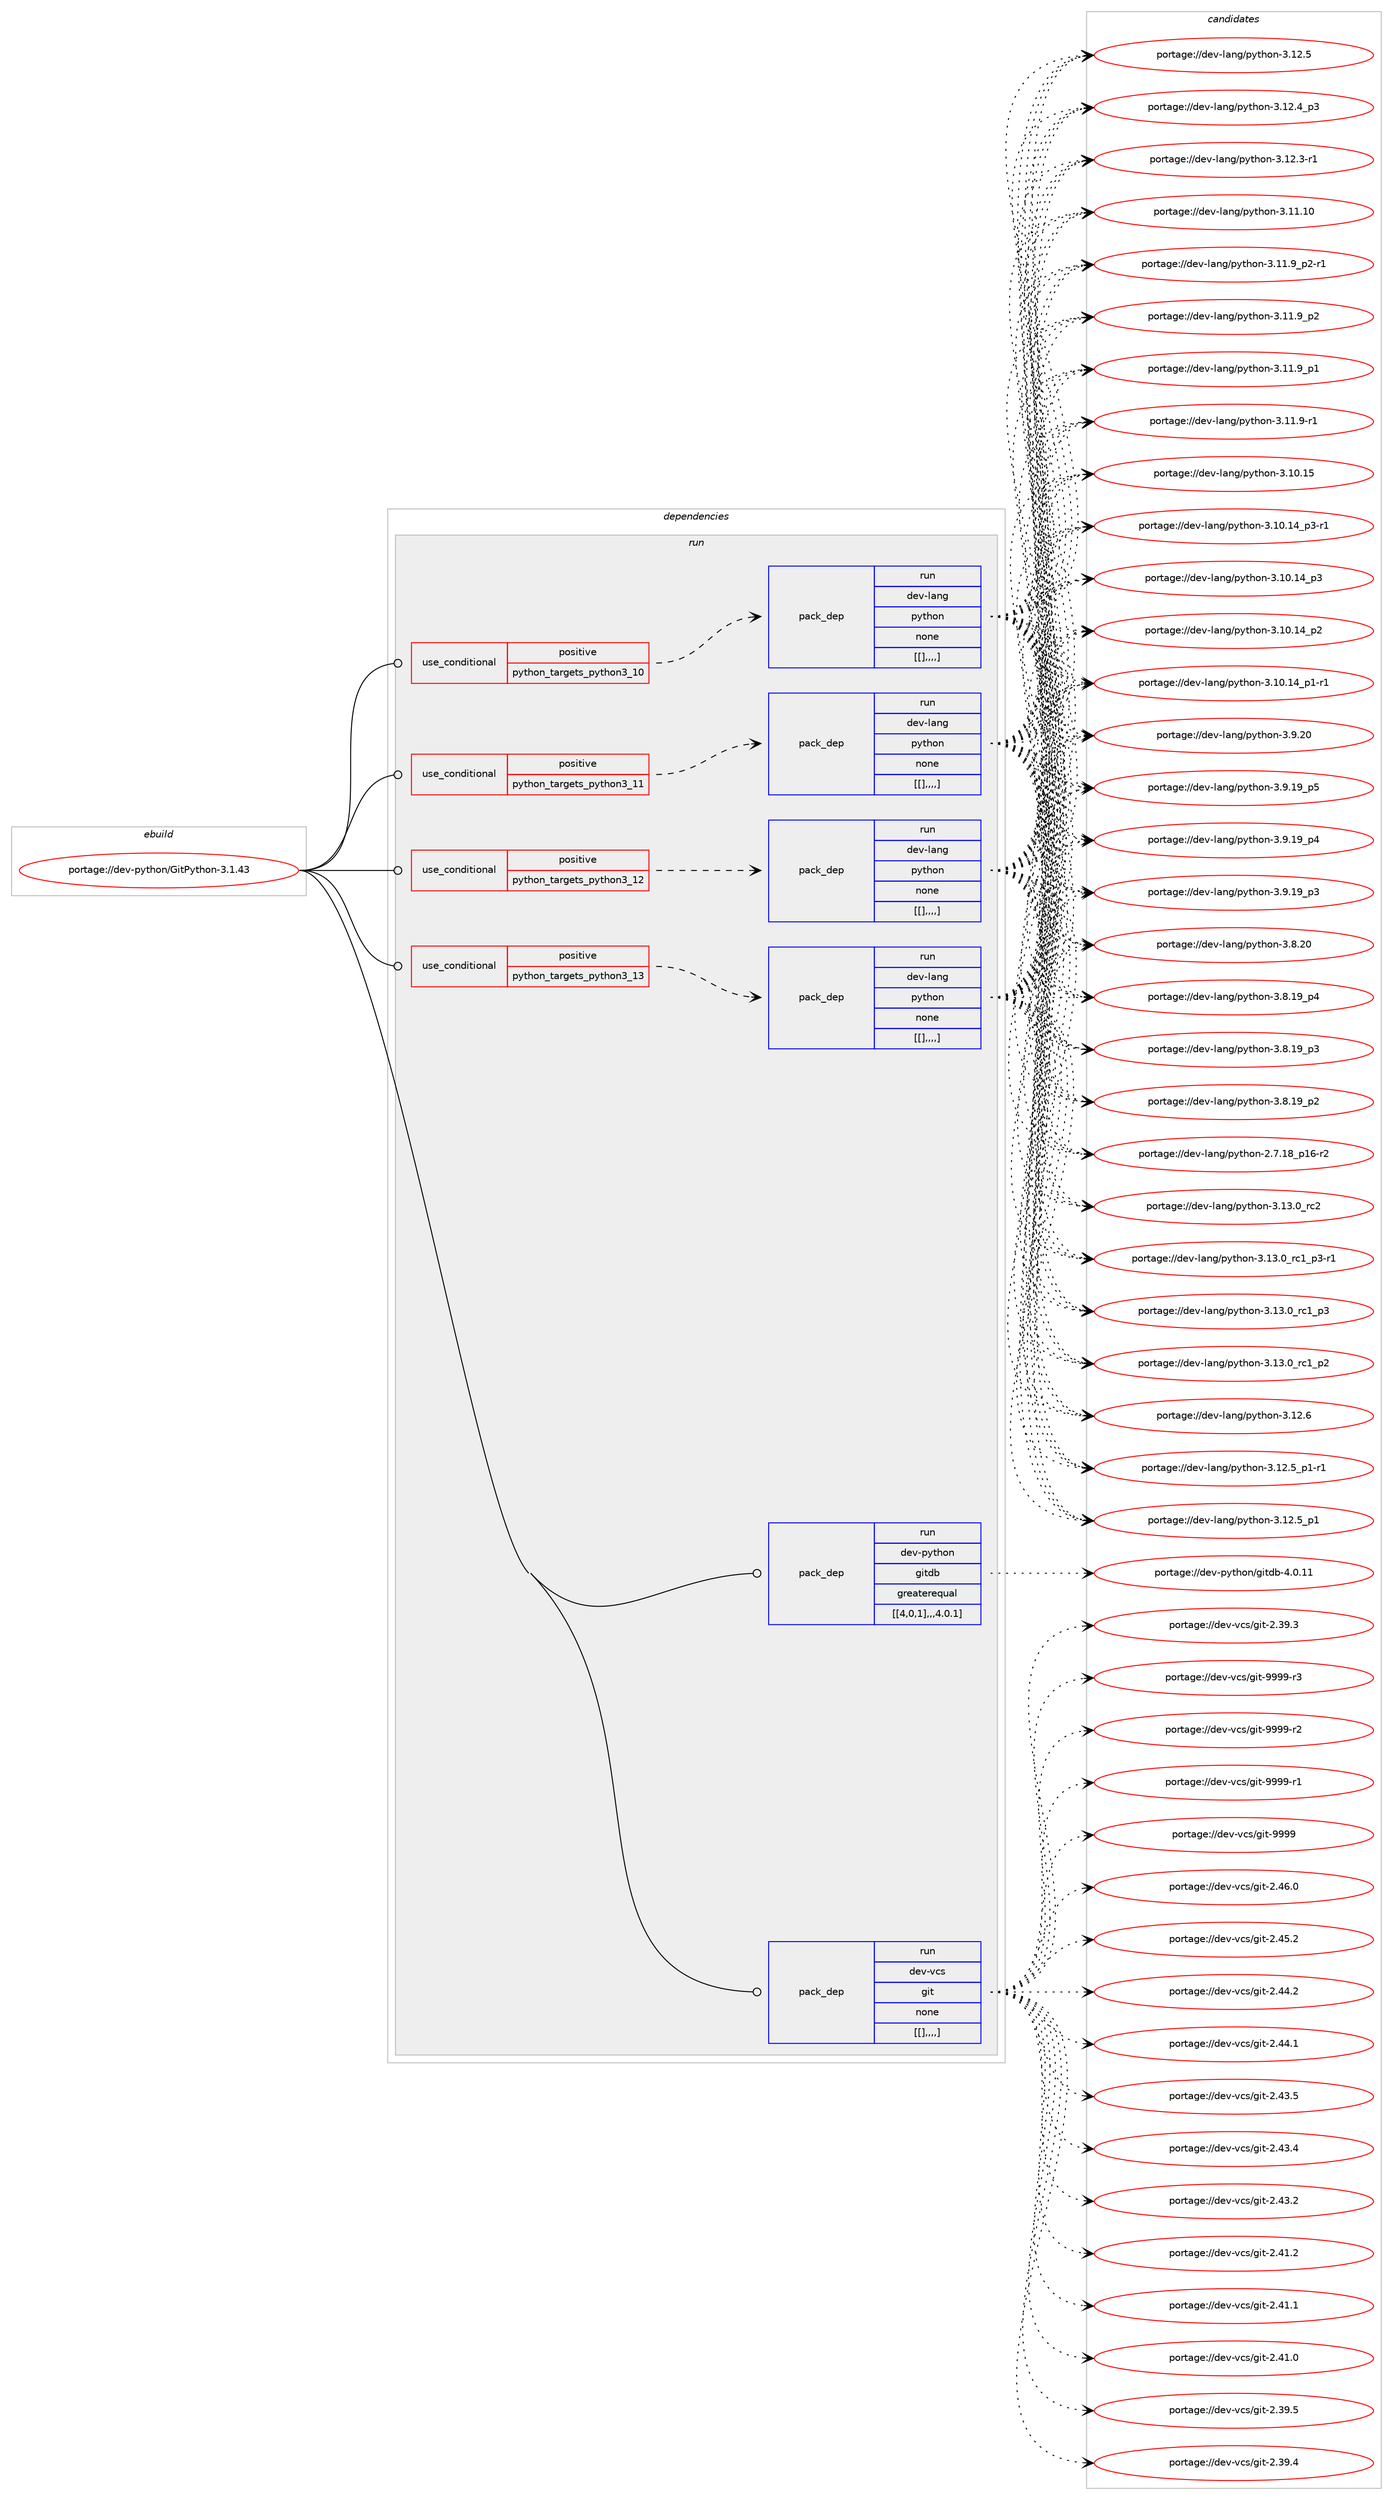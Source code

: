 digraph prolog {

# *************
# Graph options
# *************

newrank=true;
concentrate=true;
compound=true;
graph [rankdir=LR,fontname=Helvetica,fontsize=10,ranksep=1.5];#, ranksep=2.5, nodesep=0.2];
edge  [arrowhead=vee];
node  [fontname=Helvetica,fontsize=10];

# **********
# The ebuild
# **********

subgraph cluster_leftcol {
color=gray;
label=<<i>ebuild</i>>;
id [label="portage://dev-python/GitPython-3.1.43", color=red, width=4, href="../dev-python/GitPython-3.1.43.svg"];
}

# ****************
# The dependencies
# ****************

subgraph cluster_midcol {
color=gray;
label=<<i>dependencies</i>>;
subgraph cluster_compile {
fillcolor="#eeeeee";
style=filled;
label=<<i>compile</i>>;
}
subgraph cluster_compileandrun {
fillcolor="#eeeeee";
style=filled;
label=<<i>compile and run</i>>;
}
subgraph cluster_run {
fillcolor="#eeeeee";
style=filled;
label=<<i>run</i>>;
subgraph cond30988 {
dependency141636 [label=<<TABLE BORDER="0" CELLBORDER="1" CELLSPACING="0" CELLPADDING="4"><TR><TD ROWSPAN="3" CELLPADDING="10">use_conditional</TD></TR><TR><TD>positive</TD></TR><TR><TD>python_targets_python3_10</TD></TR></TABLE>>, shape=none, color=red];
subgraph pack109436 {
dependency141637 [label=<<TABLE BORDER="0" CELLBORDER="1" CELLSPACING="0" CELLPADDING="4" WIDTH="220"><TR><TD ROWSPAN="6" CELLPADDING="30">pack_dep</TD></TR><TR><TD WIDTH="110">run</TD></TR><TR><TD>dev-lang</TD></TR><TR><TD>python</TD></TR><TR><TD>none</TD></TR><TR><TD>[[],,,,]</TD></TR></TABLE>>, shape=none, color=blue];
}
dependency141636:e -> dependency141637:w [weight=20,style="dashed",arrowhead="vee"];
}
id:e -> dependency141636:w [weight=20,style="solid",arrowhead="odot"];
subgraph cond30989 {
dependency141638 [label=<<TABLE BORDER="0" CELLBORDER="1" CELLSPACING="0" CELLPADDING="4"><TR><TD ROWSPAN="3" CELLPADDING="10">use_conditional</TD></TR><TR><TD>positive</TD></TR><TR><TD>python_targets_python3_11</TD></TR></TABLE>>, shape=none, color=red];
subgraph pack109437 {
dependency141639 [label=<<TABLE BORDER="0" CELLBORDER="1" CELLSPACING="0" CELLPADDING="4" WIDTH="220"><TR><TD ROWSPAN="6" CELLPADDING="30">pack_dep</TD></TR><TR><TD WIDTH="110">run</TD></TR><TR><TD>dev-lang</TD></TR><TR><TD>python</TD></TR><TR><TD>none</TD></TR><TR><TD>[[],,,,]</TD></TR></TABLE>>, shape=none, color=blue];
}
dependency141638:e -> dependency141639:w [weight=20,style="dashed",arrowhead="vee"];
}
id:e -> dependency141638:w [weight=20,style="solid",arrowhead="odot"];
subgraph cond30990 {
dependency141640 [label=<<TABLE BORDER="0" CELLBORDER="1" CELLSPACING="0" CELLPADDING="4"><TR><TD ROWSPAN="3" CELLPADDING="10">use_conditional</TD></TR><TR><TD>positive</TD></TR><TR><TD>python_targets_python3_12</TD></TR></TABLE>>, shape=none, color=red];
subgraph pack109438 {
dependency141641 [label=<<TABLE BORDER="0" CELLBORDER="1" CELLSPACING="0" CELLPADDING="4" WIDTH="220"><TR><TD ROWSPAN="6" CELLPADDING="30">pack_dep</TD></TR><TR><TD WIDTH="110">run</TD></TR><TR><TD>dev-lang</TD></TR><TR><TD>python</TD></TR><TR><TD>none</TD></TR><TR><TD>[[],,,,]</TD></TR></TABLE>>, shape=none, color=blue];
}
dependency141640:e -> dependency141641:w [weight=20,style="dashed",arrowhead="vee"];
}
id:e -> dependency141640:w [weight=20,style="solid",arrowhead="odot"];
subgraph cond30991 {
dependency141642 [label=<<TABLE BORDER="0" CELLBORDER="1" CELLSPACING="0" CELLPADDING="4"><TR><TD ROWSPAN="3" CELLPADDING="10">use_conditional</TD></TR><TR><TD>positive</TD></TR><TR><TD>python_targets_python3_13</TD></TR></TABLE>>, shape=none, color=red];
subgraph pack109439 {
dependency141643 [label=<<TABLE BORDER="0" CELLBORDER="1" CELLSPACING="0" CELLPADDING="4" WIDTH="220"><TR><TD ROWSPAN="6" CELLPADDING="30">pack_dep</TD></TR><TR><TD WIDTH="110">run</TD></TR><TR><TD>dev-lang</TD></TR><TR><TD>python</TD></TR><TR><TD>none</TD></TR><TR><TD>[[],,,,]</TD></TR></TABLE>>, shape=none, color=blue];
}
dependency141642:e -> dependency141643:w [weight=20,style="dashed",arrowhead="vee"];
}
id:e -> dependency141642:w [weight=20,style="solid",arrowhead="odot"];
subgraph pack109440 {
dependency141644 [label=<<TABLE BORDER="0" CELLBORDER="1" CELLSPACING="0" CELLPADDING="4" WIDTH="220"><TR><TD ROWSPAN="6" CELLPADDING="30">pack_dep</TD></TR><TR><TD WIDTH="110">run</TD></TR><TR><TD>dev-python</TD></TR><TR><TD>gitdb</TD></TR><TR><TD>greaterequal</TD></TR><TR><TD>[[4,0,1],,,4.0.1]</TD></TR></TABLE>>, shape=none, color=blue];
}
id:e -> dependency141644:w [weight=20,style="solid",arrowhead="odot"];
subgraph pack109441 {
dependency141645 [label=<<TABLE BORDER="0" CELLBORDER="1" CELLSPACING="0" CELLPADDING="4" WIDTH="220"><TR><TD ROWSPAN="6" CELLPADDING="30">pack_dep</TD></TR><TR><TD WIDTH="110">run</TD></TR><TR><TD>dev-vcs</TD></TR><TR><TD>git</TD></TR><TR><TD>none</TD></TR><TR><TD>[[],,,,]</TD></TR></TABLE>>, shape=none, color=blue];
}
id:e -> dependency141645:w [weight=20,style="solid",arrowhead="odot"];
}
}

# **************
# The candidates
# **************

subgraph cluster_choices {
rank=same;
color=gray;
label=<<i>candidates</i>>;

subgraph choice109436 {
color=black;
nodesep=1;
choice10010111845108971101034711212111610411111045514649514648951149950 [label="portage://dev-lang/python-3.13.0_rc2", color=red, width=4,href="../dev-lang/python-3.13.0_rc2.svg"];
choice1001011184510897110103471121211161041111104551464951464895114994995112514511449 [label="portage://dev-lang/python-3.13.0_rc1_p3-r1", color=red, width=4,href="../dev-lang/python-3.13.0_rc1_p3-r1.svg"];
choice100101118451089711010347112121116104111110455146495146489511499499511251 [label="portage://dev-lang/python-3.13.0_rc1_p3", color=red, width=4,href="../dev-lang/python-3.13.0_rc1_p3.svg"];
choice100101118451089711010347112121116104111110455146495146489511499499511250 [label="portage://dev-lang/python-3.13.0_rc1_p2", color=red, width=4,href="../dev-lang/python-3.13.0_rc1_p2.svg"];
choice10010111845108971101034711212111610411111045514649504654 [label="portage://dev-lang/python-3.12.6", color=red, width=4,href="../dev-lang/python-3.12.6.svg"];
choice1001011184510897110103471121211161041111104551464950465395112494511449 [label="portage://dev-lang/python-3.12.5_p1-r1", color=red, width=4,href="../dev-lang/python-3.12.5_p1-r1.svg"];
choice100101118451089711010347112121116104111110455146495046539511249 [label="portage://dev-lang/python-3.12.5_p1", color=red, width=4,href="../dev-lang/python-3.12.5_p1.svg"];
choice10010111845108971101034711212111610411111045514649504653 [label="portage://dev-lang/python-3.12.5", color=red, width=4,href="../dev-lang/python-3.12.5.svg"];
choice100101118451089711010347112121116104111110455146495046529511251 [label="portage://dev-lang/python-3.12.4_p3", color=red, width=4,href="../dev-lang/python-3.12.4_p3.svg"];
choice100101118451089711010347112121116104111110455146495046514511449 [label="portage://dev-lang/python-3.12.3-r1", color=red, width=4,href="../dev-lang/python-3.12.3-r1.svg"];
choice1001011184510897110103471121211161041111104551464949464948 [label="portage://dev-lang/python-3.11.10", color=red, width=4,href="../dev-lang/python-3.11.10.svg"];
choice1001011184510897110103471121211161041111104551464949465795112504511449 [label="portage://dev-lang/python-3.11.9_p2-r1", color=red, width=4,href="../dev-lang/python-3.11.9_p2-r1.svg"];
choice100101118451089711010347112121116104111110455146494946579511250 [label="portage://dev-lang/python-3.11.9_p2", color=red, width=4,href="../dev-lang/python-3.11.9_p2.svg"];
choice100101118451089711010347112121116104111110455146494946579511249 [label="portage://dev-lang/python-3.11.9_p1", color=red, width=4,href="../dev-lang/python-3.11.9_p1.svg"];
choice100101118451089711010347112121116104111110455146494946574511449 [label="portage://dev-lang/python-3.11.9-r1", color=red, width=4,href="../dev-lang/python-3.11.9-r1.svg"];
choice1001011184510897110103471121211161041111104551464948464953 [label="portage://dev-lang/python-3.10.15", color=red, width=4,href="../dev-lang/python-3.10.15.svg"];
choice100101118451089711010347112121116104111110455146494846495295112514511449 [label="portage://dev-lang/python-3.10.14_p3-r1", color=red, width=4,href="../dev-lang/python-3.10.14_p3-r1.svg"];
choice10010111845108971101034711212111610411111045514649484649529511251 [label="portage://dev-lang/python-3.10.14_p3", color=red, width=4,href="../dev-lang/python-3.10.14_p3.svg"];
choice10010111845108971101034711212111610411111045514649484649529511250 [label="portage://dev-lang/python-3.10.14_p2", color=red, width=4,href="../dev-lang/python-3.10.14_p2.svg"];
choice100101118451089711010347112121116104111110455146494846495295112494511449 [label="portage://dev-lang/python-3.10.14_p1-r1", color=red, width=4,href="../dev-lang/python-3.10.14_p1-r1.svg"];
choice10010111845108971101034711212111610411111045514657465048 [label="portage://dev-lang/python-3.9.20", color=red, width=4,href="../dev-lang/python-3.9.20.svg"];
choice100101118451089711010347112121116104111110455146574649579511253 [label="portage://dev-lang/python-3.9.19_p5", color=red, width=4,href="../dev-lang/python-3.9.19_p5.svg"];
choice100101118451089711010347112121116104111110455146574649579511252 [label="portage://dev-lang/python-3.9.19_p4", color=red, width=4,href="../dev-lang/python-3.9.19_p4.svg"];
choice100101118451089711010347112121116104111110455146574649579511251 [label="portage://dev-lang/python-3.9.19_p3", color=red, width=4,href="../dev-lang/python-3.9.19_p3.svg"];
choice10010111845108971101034711212111610411111045514656465048 [label="portage://dev-lang/python-3.8.20", color=red, width=4,href="../dev-lang/python-3.8.20.svg"];
choice100101118451089711010347112121116104111110455146564649579511252 [label="portage://dev-lang/python-3.8.19_p4", color=red, width=4,href="../dev-lang/python-3.8.19_p4.svg"];
choice100101118451089711010347112121116104111110455146564649579511251 [label="portage://dev-lang/python-3.8.19_p3", color=red, width=4,href="../dev-lang/python-3.8.19_p3.svg"];
choice100101118451089711010347112121116104111110455146564649579511250 [label="portage://dev-lang/python-3.8.19_p2", color=red, width=4,href="../dev-lang/python-3.8.19_p2.svg"];
choice100101118451089711010347112121116104111110455046554649569511249544511450 [label="portage://dev-lang/python-2.7.18_p16-r2", color=red, width=4,href="../dev-lang/python-2.7.18_p16-r2.svg"];
dependency141637:e -> choice10010111845108971101034711212111610411111045514649514648951149950:w [style=dotted,weight="100"];
dependency141637:e -> choice1001011184510897110103471121211161041111104551464951464895114994995112514511449:w [style=dotted,weight="100"];
dependency141637:e -> choice100101118451089711010347112121116104111110455146495146489511499499511251:w [style=dotted,weight="100"];
dependency141637:e -> choice100101118451089711010347112121116104111110455146495146489511499499511250:w [style=dotted,weight="100"];
dependency141637:e -> choice10010111845108971101034711212111610411111045514649504654:w [style=dotted,weight="100"];
dependency141637:e -> choice1001011184510897110103471121211161041111104551464950465395112494511449:w [style=dotted,weight="100"];
dependency141637:e -> choice100101118451089711010347112121116104111110455146495046539511249:w [style=dotted,weight="100"];
dependency141637:e -> choice10010111845108971101034711212111610411111045514649504653:w [style=dotted,weight="100"];
dependency141637:e -> choice100101118451089711010347112121116104111110455146495046529511251:w [style=dotted,weight="100"];
dependency141637:e -> choice100101118451089711010347112121116104111110455146495046514511449:w [style=dotted,weight="100"];
dependency141637:e -> choice1001011184510897110103471121211161041111104551464949464948:w [style=dotted,weight="100"];
dependency141637:e -> choice1001011184510897110103471121211161041111104551464949465795112504511449:w [style=dotted,weight="100"];
dependency141637:e -> choice100101118451089711010347112121116104111110455146494946579511250:w [style=dotted,weight="100"];
dependency141637:e -> choice100101118451089711010347112121116104111110455146494946579511249:w [style=dotted,weight="100"];
dependency141637:e -> choice100101118451089711010347112121116104111110455146494946574511449:w [style=dotted,weight="100"];
dependency141637:e -> choice1001011184510897110103471121211161041111104551464948464953:w [style=dotted,weight="100"];
dependency141637:e -> choice100101118451089711010347112121116104111110455146494846495295112514511449:w [style=dotted,weight="100"];
dependency141637:e -> choice10010111845108971101034711212111610411111045514649484649529511251:w [style=dotted,weight="100"];
dependency141637:e -> choice10010111845108971101034711212111610411111045514649484649529511250:w [style=dotted,weight="100"];
dependency141637:e -> choice100101118451089711010347112121116104111110455146494846495295112494511449:w [style=dotted,weight="100"];
dependency141637:e -> choice10010111845108971101034711212111610411111045514657465048:w [style=dotted,weight="100"];
dependency141637:e -> choice100101118451089711010347112121116104111110455146574649579511253:w [style=dotted,weight="100"];
dependency141637:e -> choice100101118451089711010347112121116104111110455146574649579511252:w [style=dotted,weight="100"];
dependency141637:e -> choice100101118451089711010347112121116104111110455146574649579511251:w [style=dotted,weight="100"];
dependency141637:e -> choice10010111845108971101034711212111610411111045514656465048:w [style=dotted,weight="100"];
dependency141637:e -> choice100101118451089711010347112121116104111110455146564649579511252:w [style=dotted,weight="100"];
dependency141637:e -> choice100101118451089711010347112121116104111110455146564649579511251:w [style=dotted,weight="100"];
dependency141637:e -> choice100101118451089711010347112121116104111110455146564649579511250:w [style=dotted,weight="100"];
dependency141637:e -> choice100101118451089711010347112121116104111110455046554649569511249544511450:w [style=dotted,weight="100"];
}
subgraph choice109437 {
color=black;
nodesep=1;
choice10010111845108971101034711212111610411111045514649514648951149950 [label="portage://dev-lang/python-3.13.0_rc2", color=red, width=4,href="../dev-lang/python-3.13.0_rc2.svg"];
choice1001011184510897110103471121211161041111104551464951464895114994995112514511449 [label="portage://dev-lang/python-3.13.0_rc1_p3-r1", color=red, width=4,href="../dev-lang/python-3.13.0_rc1_p3-r1.svg"];
choice100101118451089711010347112121116104111110455146495146489511499499511251 [label="portage://dev-lang/python-3.13.0_rc1_p3", color=red, width=4,href="../dev-lang/python-3.13.0_rc1_p3.svg"];
choice100101118451089711010347112121116104111110455146495146489511499499511250 [label="portage://dev-lang/python-3.13.0_rc1_p2", color=red, width=4,href="../dev-lang/python-3.13.0_rc1_p2.svg"];
choice10010111845108971101034711212111610411111045514649504654 [label="portage://dev-lang/python-3.12.6", color=red, width=4,href="../dev-lang/python-3.12.6.svg"];
choice1001011184510897110103471121211161041111104551464950465395112494511449 [label="portage://dev-lang/python-3.12.5_p1-r1", color=red, width=4,href="../dev-lang/python-3.12.5_p1-r1.svg"];
choice100101118451089711010347112121116104111110455146495046539511249 [label="portage://dev-lang/python-3.12.5_p1", color=red, width=4,href="../dev-lang/python-3.12.5_p1.svg"];
choice10010111845108971101034711212111610411111045514649504653 [label="portage://dev-lang/python-3.12.5", color=red, width=4,href="../dev-lang/python-3.12.5.svg"];
choice100101118451089711010347112121116104111110455146495046529511251 [label="portage://dev-lang/python-3.12.4_p3", color=red, width=4,href="../dev-lang/python-3.12.4_p3.svg"];
choice100101118451089711010347112121116104111110455146495046514511449 [label="portage://dev-lang/python-3.12.3-r1", color=red, width=4,href="../dev-lang/python-3.12.3-r1.svg"];
choice1001011184510897110103471121211161041111104551464949464948 [label="portage://dev-lang/python-3.11.10", color=red, width=4,href="../dev-lang/python-3.11.10.svg"];
choice1001011184510897110103471121211161041111104551464949465795112504511449 [label="portage://dev-lang/python-3.11.9_p2-r1", color=red, width=4,href="../dev-lang/python-3.11.9_p2-r1.svg"];
choice100101118451089711010347112121116104111110455146494946579511250 [label="portage://dev-lang/python-3.11.9_p2", color=red, width=4,href="../dev-lang/python-3.11.9_p2.svg"];
choice100101118451089711010347112121116104111110455146494946579511249 [label="portage://dev-lang/python-3.11.9_p1", color=red, width=4,href="../dev-lang/python-3.11.9_p1.svg"];
choice100101118451089711010347112121116104111110455146494946574511449 [label="portage://dev-lang/python-3.11.9-r1", color=red, width=4,href="../dev-lang/python-3.11.9-r1.svg"];
choice1001011184510897110103471121211161041111104551464948464953 [label="portage://dev-lang/python-3.10.15", color=red, width=4,href="../dev-lang/python-3.10.15.svg"];
choice100101118451089711010347112121116104111110455146494846495295112514511449 [label="portage://dev-lang/python-3.10.14_p3-r1", color=red, width=4,href="../dev-lang/python-3.10.14_p3-r1.svg"];
choice10010111845108971101034711212111610411111045514649484649529511251 [label="portage://dev-lang/python-3.10.14_p3", color=red, width=4,href="../dev-lang/python-3.10.14_p3.svg"];
choice10010111845108971101034711212111610411111045514649484649529511250 [label="portage://dev-lang/python-3.10.14_p2", color=red, width=4,href="../dev-lang/python-3.10.14_p2.svg"];
choice100101118451089711010347112121116104111110455146494846495295112494511449 [label="portage://dev-lang/python-3.10.14_p1-r1", color=red, width=4,href="../dev-lang/python-3.10.14_p1-r1.svg"];
choice10010111845108971101034711212111610411111045514657465048 [label="portage://dev-lang/python-3.9.20", color=red, width=4,href="../dev-lang/python-3.9.20.svg"];
choice100101118451089711010347112121116104111110455146574649579511253 [label="portage://dev-lang/python-3.9.19_p5", color=red, width=4,href="../dev-lang/python-3.9.19_p5.svg"];
choice100101118451089711010347112121116104111110455146574649579511252 [label="portage://dev-lang/python-3.9.19_p4", color=red, width=4,href="../dev-lang/python-3.9.19_p4.svg"];
choice100101118451089711010347112121116104111110455146574649579511251 [label="portage://dev-lang/python-3.9.19_p3", color=red, width=4,href="../dev-lang/python-3.9.19_p3.svg"];
choice10010111845108971101034711212111610411111045514656465048 [label="portage://dev-lang/python-3.8.20", color=red, width=4,href="../dev-lang/python-3.8.20.svg"];
choice100101118451089711010347112121116104111110455146564649579511252 [label="portage://dev-lang/python-3.8.19_p4", color=red, width=4,href="../dev-lang/python-3.8.19_p4.svg"];
choice100101118451089711010347112121116104111110455146564649579511251 [label="portage://dev-lang/python-3.8.19_p3", color=red, width=4,href="../dev-lang/python-3.8.19_p3.svg"];
choice100101118451089711010347112121116104111110455146564649579511250 [label="portage://dev-lang/python-3.8.19_p2", color=red, width=4,href="../dev-lang/python-3.8.19_p2.svg"];
choice100101118451089711010347112121116104111110455046554649569511249544511450 [label="portage://dev-lang/python-2.7.18_p16-r2", color=red, width=4,href="../dev-lang/python-2.7.18_p16-r2.svg"];
dependency141639:e -> choice10010111845108971101034711212111610411111045514649514648951149950:w [style=dotted,weight="100"];
dependency141639:e -> choice1001011184510897110103471121211161041111104551464951464895114994995112514511449:w [style=dotted,weight="100"];
dependency141639:e -> choice100101118451089711010347112121116104111110455146495146489511499499511251:w [style=dotted,weight="100"];
dependency141639:e -> choice100101118451089711010347112121116104111110455146495146489511499499511250:w [style=dotted,weight="100"];
dependency141639:e -> choice10010111845108971101034711212111610411111045514649504654:w [style=dotted,weight="100"];
dependency141639:e -> choice1001011184510897110103471121211161041111104551464950465395112494511449:w [style=dotted,weight="100"];
dependency141639:e -> choice100101118451089711010347112121116104111110455146495046539511249:w [style=dotted,weight="100"];
dependency141639:e -> choice10010111845108971101034711212111610411111045514649504653:w [style=dotted,weight="100"];
dependency141639:e -> choice100101118451089711010347112121116104111110455146495046529511251:w [style=dotted,weight="100"];
dependency141639:e -> choice100101118451089711010347112121116104111110455146495046514511449:w [style=dotted,weight="100"];
dependency141639:e -> choice1001011184510897110103471121211161041111104551464949464948:w [style=dotted,weight="100"];
dependency141639:e -> choice1001011184510897110103471121211161041111104551464949465795112504511449:w [style=dotted,weight="100"];
dependency141639:e -> choice100101118451089711010347112121116104111110455146494946579511250:w [style=dotted,weight="100"];
dependency141639:e -> choice100101118451089711010347112121116104111110455146494946579511249:w [style=dotted,weight="100"];
dependency141639:e -> choice100101118451089711010347112121116104111110455146494946574511449:w [style=dotted,weight="100"];
dependency141639:e -> choice1001011184510897110103471121211161041111104551464948464953:w [style=dotted,weight="100"];
dependency141639:e -> choice100101118451089711010347112121116104111110455146494846495295112514511449:w [style=dotted,weight="100"];
dependency141639:e -> choice10010111845108971101034711212111610411111045514649484649529511251:w [style=dotted,weight="100"];
dependency141639:e -> choice10010111845108971101034711212111610411111045514649484649529511250:w [style=dotted,weight="100"];
dependency141639:e -> choice100101118451089711010347112121116104111110455146494846495295112494511449:w [style=dotted,weight="100"];
dependency141639:e -> choice10010111845108971101034711212111610411111045514657465048:w [style=dotted,weight="100"];
dependency141639:e -> choice100101118451089711010347112121116104111110455146574649579511253:w [style=dotted,weight="100"];
dependency141639:e -> choice100101118451089711010347112121116104111110455146574649579511252:w [style=dotted,weight="100"];
dependency141639:e -> choice100101118451089711010347112121116104111110455146574649579511251:w [style=dotted,weight="100"];
dependency141639:e -> choice10010111845108971101034711212111610411111045514656465048:w [style=dotted,weight="100"];
dependency141639:e -> choice100101118451089711010347112121116104111110455146564649579511252:w [style=dotted,weight="100"];
dependency141639:e -> choice100101118451089711010347112121116104111110455146564649579511251:w [style=dotted,weight="100"];
dependency141639:e -> choice100101118451089711010347112121116104111110455146564649579511250:w [style=dotted,weight="100"];
dependency141639:e -> choice100101118451089711010347112121116104111110455046554649569511249544511450:w [style=dotted,weight="100"];
}
subgraph choice109438 {
color=black;
nodesep=1;
choice10010111845108971101034711212111610411111045514649514648951149950 [label="portage://dev-lang/python-3.13.0_rc2", color=red, width=4,href="../dev-lang/python-3.13.0_rc2.svg"];
choice1001011184510897110103471121211161041111104551464951464895114994995112514511449 [label="portage://dev-lang/python-3.13.0_rc1_p3-r1", color=red, width=4,href="../dev-lang/python-3.13.0_rc1_p3-r1.svg"];
choice100101118451089711010347112121116104111110455146495146489511499499511251 [label="portage://dev-lang/python-3.13.0_rc1_p3", color=red, width=4,href="../dev-lang/python-3.13.0_rc1_p3.svg"];
choice100101118451089711010347112121116104111110455146495146489511499499511250 [label="portage://dev-lang/python-3.13.0_rc1_p2", color=red, width=4,href="../dev-lang/python-3.13.0_rc1_p2.svg"];
choice10010111845108971101034711212111610411111045514649504654 [label="portage://dev-lang/python-3.12.6", color=red, width=4,href="../dev-lang/python-3.12.6.svg"];
choice1001011184510897110103471121211161041111104551464950465395112494511449 [label="portage://dev-lang/python-3.12.5_p1-r1", color=red, width=4,href="../dev-lang/python-3.12.5_p1-r1.svg"];
choice100101118451089711010347112121116104111110455146495046539511249 [label="portage://dev-lang/python-3.12.5_p1", color=red, width=4,href="../dev-lang/python-3.12.5_p1.svg"];
choice10010111845108971101034711212111610411111045514649504653 [label="portage://dev-lang/python-3.12.5", color=red, width=4,href="../dev-lang/python-3.12.5.svg"];
choice100101118451089711010347112121116104111110455146495046529511251 [label="portage://dev-lang/python-3.12.4_p3", color=red, width=4,href="../dev-lang/python-3.12.4_p3.svg"];
choice100101118451089711010347112121116104111110455146495046514511449 [label="portage://dev-lang/python-3.12.3-r1", color=red, width=4,href="../dev-lang/python-3.12.3-r1.svg"];
choice1001011184510897110103471121211161041111104551464949464948 [label="portage://dev-lang/python-3.11.10", color=red, width=4,href="../dev-lang/python-3.11.10.svg"];
choice1001011184510897110103471121211161041111104551464949465795112504511449 [label="portage://dev-lang/python-3.11.9_p2-r1", color=red, width=4,href="../dev-lang/python-3.11.9_p2-r1.svg"];
choice100101118451089711010347112121116104111110455146494946579511250 [label="portage://dev-lang/python-3.11.9_p2", color=red, width=4,href="../dev-lang/python-3.11.9_p2.svg"];
choice100101118451089711010347112121116104111110455146494946579511249 [label="portage://dev-lang/python-3.11.9_p1", color=red, width=4,href="../dev-lang/python-3.11.9_p1.svg"];
choice100101118451089711010347112121116104111110455146494946574511449 [label="portage://dev-lang/python-3.11.9-r1", color=red, width=4,href="../dev-lang/python-3.11.9-r1.svg"];
choice1001011184510897110103471121211161041111104551464948464953 [label="portage://dev-lang/python-3.10.15", color=red, width=4,href="../dev-lang/python-3.10.15.svg"];
choice100101118451089711010347112121116104111110455146494846495295112514511449 [label="portage://dev-lang/python-3.10.14_p3-r1", color=red, width=4,href="../dev-lang/python-3.10.14_p3-r1.svg"];
choice10010111845108971101034711212111610411111045514649484649529511251 [label="portage://dev-lang/python-3.10.14_p3", color=red, width=4,href="../dev-lang/python-3.10.14_p3.svg"];
choice10010111845108971101034711212111610411111045514649484649529511250 [label="portage://dev-lang/python-3.10.14_p2", color=red, width=4,href="../dev-lang/python-3.10.14_p2.svg"];
choice100101118451089711010347112121116104111110455146494846495295112494511449 [label="portage://dev-lang/python-3.10.14_p1-r1", color=red, width=4,href="../dev-lang/python-3.10.14_p1-r1.svg"];
choice10010111845108971101034711212111610411111045514657465048 [label="portage://dev-lang/python-3.9.20", color=red, width=4,href="../dev-lang/python-3.9.20.svg"];
choice100101118451089711010347112121116104111110455146574649579511253 [label="portage://dev-lang/python-3.9.19_p5", color=red, width=4,href="../dev-lang/python-3.9.19_p5.svg"];
choice100101118451089711010347112121116104111110455146574649579511252 [label="portage://dev-lang/python-3.9.19_p4", color=red, width=4,href="../dev-lang/python-3.9.19_p4.svg"];
choice100101118451089711010347112121116104111110455146574649579511251 [label="portage://dev-lang/python-3.9.19_p3", color=red, width=4,href="../dev-lang/python-3.9.19_p3.svg"];
choice10010111845108971101034711212111610411111045514656465048 [label="portage://dev-lang/python-3.8.20", color=red, width=4,href="../dev-lang/python-3.8.20.svg"];
choice100101118451089711010347112121116104111110455146564649579511252 [label="portage://dev-lang/python-3.8.19_p4", color=red, width=4,href="../dev-lang/python-3.8.19_p4.svg"];
choice100101118451089711010347112121116104111110455146564649579511251 [label="portage://dev-lang/python-3.8.19_p3", color=red, width=4,href="../dev-lang/python-3.8.19_p3.svg"];
choice100101118451089711010347112121116104111110455146564649579511250 [label="portage://dev-lang/python-3.8.19_p2", color=red, width=4,href="../dev-lang/python-3.8.19_p2.svg"];
choice100101118451089711010347112121116104111110455046554649569511249544511450 [label="portage://dev-lang/python-2.7.18_p16-r2", color=red, width=4,href="../dev-lang/python-2.7.18_p16-r2.svg"];
dependency141641:e -> choice10010111845108971101034711212111610411111045514649514648951149950:w [style=dotted,weight="100"];
dependency141641:e -> choice1001011184510897110103471121211161041111104551464951464895114994995112514511449:w [style=dotted,weight="100"];
dependency141641:e -> choice100101118451089711010347112121116104111110455146495146489511499499511251:w [style=dotted,weight="100"];
dependency141641:e -> choice100101118451089711010347112121116104111110455146495146489511499499511250:w [style=dotted,weight="100"];
dependency141641:e -> choice10010111845108971101034711212111610411111045514649504654:w [style=dotted,weight="100"];
dependency141641:e -> choice1001011184510897110103471121211161041111104551464950465395112494511449:w [style=dotted,weight="100"];
dependency141641:e -> choice100101118451089711010347112121116104111110455146495046539511249:w [style=dotted,weight="100"];
dependency141641:e -> choice10010111845108971101034711212111610411111045514649504653:w [style=dotted,weight="100"];
dependency141641:e -> choice100101118451089711010347112121116104111110455146495046529511251:w [style=dotted,weight="100"];
dependency141641:e -> choice100101118451089711010347112121116104111110455146495046514511449:w [style=dotted,weight="100"];
dependency141641:e -> choice1001011184510897110103471121211161041111104551464949464948:w [style=dotted,weight="100"];
dependency141641:e -> choice1001011184510897110103471121211161041111104551464949465795112504511449:w [style=dotted,weight="100"];
dependency141641:e -> choice100101118451089711010347112121116104111110455146494946579511250:w [style=dotted,weight="100"];
dependency141641:e -> choice100101118451089711010347112121116104111110455146494946579511249:w [style=dotted,weight="100"];
dependency141641:e -> choice100101118451089711010347112121116104111110455146494946574511449:w [style=dotted,weight="100"];
dependency141641:e -> choice1001011184510897110103471121211161041111104551464948464953:w [style=dotted,weight="100"];
dependency141641:e -> choice100101118451089711010347112121116104111110455146494846495295112514511449:w [style=dotted,weight="100"];
dependency141641:e -> choice10010111845108971101034711212111610411111045514649484649529511251:w [style=dotted,weight="100"];
dependency141641:e -> choice10010111845108971101034711212111610411111045514649484649529511250:w [style=dotted,weight="100"];
dependency141641:e -> choice100101118451089711010347112121116104111110455146494846495295112494511449:w [style=dotted,weight="100"];
dependency141641:e -> choice10010111845108971101034711212111610411111045514657465048:w [style=dotted,weight="100"];
dependency141641:e -> choice100101118451089711010347112121116104111110455146574649579511253:w [style=dotted,weight="100"];
dependency141641:e -> choice100101118451089711010347112121116104111110455146574649579511252:w [style=dotted,weight="100"];
dependency141641:e -> choice100101118451089711010347112121116104111110455146574649579511251:w [style=dotted,weight="100"];
dependency141641:e -> choice10010111845108971101034711212111610411111045514656465048:w [style=dotted,weight="100"];
dependency141641:e -> choice100101118451089711010347112121116104111110455146564649579511252:w [style=dotted,weight="100"];
dependency141641:e -> choice100101118451089711010347112121116104111110455146564649579511251:w [style=dotted,weight="100"];
dependency141641:e -> choice100101118451089711010347112121116104111110455146564649579511250:w [style=dotted,weight="100"];
dependency141641:e -> choice100101118451089711010347112121116104111110455046554649569511249544511450:w [style=dotted,weight="100"];
}
subgraph choice109439 {
color=black;
nodesep=1;
choice10010111845108971101034711212111610411111045514649514648951149950 [label="portage://dev-lang/python-3.13.0_rc2", color=red, width=4,href="../dev-lang/python-3.13.0_rc2.svg"];
choice1001011184510897110103471121211161041111104551464951464895114994995112514511449 [label="portage://dev-lang/python-3.13.0_rc1_p3-r1", color=red, width=4,href="../dev-lang/python-3.13.0_rc1_p3-r1.svg"];
choice100101118451089711010347112121116104111110455146495146489511499499511251 [label="portage://dev-lang/python-3.13.0_rc1_p3", color=red, width=4,href="../dev-lang/python-3.13.0_rc1_p3.svg"];
choice100101118451089711010347112121116104111110455146495146489511499499511250 [label="portage://dev-lang/python-3.13.0_rc1_p2", color=red, width=4,href="../dev-lang/python-3.13.0_rc1_p2.svg"];
choice10010111845108971101034711212111610411111045514649504654 [label="portage://dev-lang/python-3.12.6", color=red, width=4,href="../dev-lang/python-3.12.6.svg"];
choice1001011184510897110103471121211161041111104551464950465395112494511449 [label="portage://dev-lang/python-3.12.5_p1-r1", color=red, width=4,href="../dev-lang/python-3.12.5_p1-r1.svg"];
choice100101118451089711010347112121116104111110455146495046539511249 [label="portage://dev-lang/python-3.12.5_p1", color=red, width=4,href="../dev-lang/python-3.12.5_p1.svg"];
choice10010111845108971101034711212111610411111045514649504653 [label="portage://dev-lang/python-3.12.5", color=red, width=4,href="../dev-lang/python-3.12.5.svg"];
choice100101118451089711010347112121116104111110455146495046529511251 [label="portage://dev-lang/python-3.12.4_p3", color=red, width=4,href="../dev-lang/python-3.12.4_p3.svg"];
choice100101118451089711010347112121116104111110455146495046514511449 [label="portage://dev-lang/python-3.12.3-r1", color=red, width=4,href="../dev-lang/python-3.12.3-r1.svg"];
choice1001011184510897110103471121211161041111104551464949464948 [label="portage://dev-lang/python-3.11.10", color=red, width=4,href="../dev-lang/python-3.11.10.svg"];
choice1001011184510897110103471121211161041111104551464949465795112504511449 [label="portage://dev-lang/python-3.11.9_p2-r1", color=red, width=4,href="../dev-lang/python-3.11.9_p2-r1.svg"];
choice100101118451089711010347112121116104111110455146494946579511250 [label="portage://dev-lang/python-3.11.9_p2", color=red, width=4,href="../dev-lang/python-3.11.9_p2.svg"];
choice100101118451089711010347112121116104111110455146494946579511249 [label="portage://dev-lang/python-3.11.9_p1", color=red, width=4,href="../dev-lang/python-3.11.9_p1.svg"];
choice100101118451089711010347112121116104111110455146494946574511449 [label="portage://dev-lang/python-3.11.9-r1", color=red, width=4,href="../dev-lang/python-3.11.9-r1.svg"];
choice1001011184510897110103471121211161041111104551464948464953 [label="portage://dev-lang/python-3.10.15", color=red, width=4,href="../dev-lang/python-3.10.15.svg"];
choice100101118451089711010347112121116104111110455146494846495295112514511449 [label="portage://dev-lang/python-3.10.14_p3-r1", color=red, width=4,href="../dev-lang/python-3.10.14_p3-r1.svg"];
choice10010111845108971101034711212111610411111045514649484649529511251 [label="portage://dev-lang/python-3.10.14_p3", color=red, width=4,href="../dev-lang/python-3.10.14_p3.svg"];
choice10010111845108971101034711212111610411111045514649484649529511250 [label="portage://dev-lang/python-3.10.14_p2", color=red, width=4,href="../dev-lang/python-3.10.14_p2.svg"];
choice100101118451089711010347112121116104111110455146494846495295112494511449 [label="portage://dev-lang/python-3.10.14_p1-r1", color=red, width=4,href="../dev-lang/python-3.10.14_p1-r1.svg"];
choice10010111845108971101034711212111610411111045514657465048 [label="portage://dev-lang/python-3.9.20", color=red, width=4,href="../dev-lang/python-3.9.20.svg"];
choice100101118451089711010347112121116104111110455146574649579511253 [label="portage://dev-lang/python-3.9.19_p5", color=red, width=4,href="../dev-lang/python-3.9.19_p5.svg"];
choice100101118451089711010347112121116104111110455146574649579511252 [label="portage://dev-lang/python-3.9.19_p4", color=red, width=4,href="../dev-lang/python-3.9.19_p4.svg"];
choice100101118451089711010347112121116104111110455146574649579511251 [label="portage://dev-lang/python-3.9.19_p3", color=red, width=4,href="../dev-lang/python-3.9.19_p3.svg"];
choice10010111845108971101034711212111610411111045514656465048 [label="portage://dev-lang/python-3.8.20", color=red, width=4,href="../dev-lang/python-3.8.20.svg"];
choice100101118451089711010347112121116104111110455146564649579511252 [label="portage://dev-lang/python-3.8.19_p4", color=red, width=4,href="../dev-lang/python-3.8.19_p4.svg"];
choice100101118451089711010347112121116104111110455146564649579511251 [label="portage://dev-lang/python-3.8.19_p3", color=red, width=4,href="../dev-lang/python-3.8.19_p3.svg"];
choice100101118451089711010347112121116104111110455146564649579511250 [label="portage://dev-lang/python-3.8.19_p2", color=red, width=4,href="../dev-lang/python-3.8.19_p2.svg"];
choice100101118451089711010347112121116104111110455046554649569511249544511450 [label="portage://dev-lang/python-2.7.18_p16-r2", color=red, width=4,href="../dev-lang/python-2.7.18_p16-r2.svg"];
dependency141643:e -> choice10010111845108971101034711212111610411111045514649514648951149950:w [style=dotted,weight="100"];
dependency141643:e -> choice1001011184510897110103471121211161041111104551464951464895114994995112514511449:w [style=dotted,weight="100"];
dependency141643:e -> choice100101118451089711010347112121116104111110455146495146489511499499511251:w [style=dotted,weight="100"];
dependency141643:e -> choice100101118451089711010347112121116104111110455146495146489511499499511250:w [style=dotted,weight="100"];
dependency141643:e -> choice10010111845108971101034711212111610411111045514649504654:w [style=dotted,weight="100"];
dependency141643:e -> choice1001011184510897110103471121211161041111104551464950465395112494511449:w [style=dotted,weight="100"];
dependency141643:e -> choice100101118451089711010347112121116104111110455146495046539511249:w [style=dotted,weight="100"];
dependency141643:e -> choice10010111845108971101034711212111610411111045514649504653:w [style=dotted,weight="100"];
dependency141643:e -> choice100101118451089711010347112121116104111110455146495046529511251:w [style=dotted,weight="100"];
dependency141643:e -> choice100101118451089711010347112121116104111110455146495046514511449:w [style=dotted,weight="100"];
dependency141643:e -> choice1001011184510897110103471121211161041111104551464949464948:w [style=dotted,weight="100"];
dependency141643:e -> choice1001011184510897110103471121211161041111104551464949465795112504511449:w [style=dotted,weight="100"];
dependency141643:e -> choice100101118451089711010347112121116104111110455146494946579511250:w [style=dotted,weight="100"];
dependency141643:e -> choice100101118451089711010347112121116104111110455146494946579511249:w [style=dotted,weight="100"];
dependency141643:e -> choice100101118451089711010347112121116104111110455146494946574511449:w [style=dotted,weight="100"];
dependency141643:e -> choice1001011184510897110103471121211161041111104551464948464953:w [style=dotted,weight="100"];
dependency141643:e -> choice100101118451089711010347112121116104111110455146494846495295112514511449:w [style=dotted,weight="100"];
dependency141643:e -> choice10010111845108971101034711212111610411111045514649484649529511251:w [style=dotted,weight="100"];
dependency141643:e -> choice10010111845108971101034711212111610411111045514649484649529511250:w [style=dotted,weight="100"];
dependency141643:e -> choice100101118451089711010347112121116104111110455146494846495295112494511449:w [style=dotted,weight="100"];
dependency141643:e -> choice10010111845108971101034711212111610411111045514657465048:w [style=dotted,weight="100"];
dependency141643:e -> choice100101118451089711010347112121116104111110455146574649579511253:w [style=dotted,weight="100"];
dependency141643:e -> choice100101118451089711010347112121116104111110455146574649579511252:w [style=dotted,weight="100"];
dependency141643:e -> choice100101118451089711010347112121116104111110455146574649579511251:w [style=dotted,weight="100"];
dependency141643:e -> choice10010111845108971101034711212111610411111045514656465048:w [style=dotted,weight="100"];
dependency141643:e -> choice100101118451089711010347112121116104111110455146564649579511252:w [style=dotted,weight="100"];
dependency141643:e -> choice100101118451089711010347112121116104111110455146564649579511251:w [style=dotted,weight="100"];
dependency141643:e -> choice100101118451089711010347112121116104111110455146564649579511250:w [style=dotted,weight="100"];
dependency141643:e -> choice100101118451089711010347112121116104111110455046554649569511249544511450:w [style=dotted,weight="100"];
}
subgraph choice109440 {
color=black;
nodesep=1;
choice10010111845112121116104111110471031051161009845524648464949 [label="portage://dev-python/gitdb-4.0.11", color=red, width=4,href="../dev-python/gitdb-4.0.11.svg"];
dependency141644:e -> choice10010111845112121116104111110471031051161009845524648464949:w [style=dotted,weight="100"];
}
subgraph choice109441 {
color=black;
nodesep=1;
choice10010111845118991154710310511645575757574511451 [label="portage://dev-vcs/git-9999-r3", color=red, width=4,href="../dev-vcs/git-9999-r3.svg"];
choice10010111845118991154710310511645575757574511450 [label="portage://dev-vcs/git-9999-r2", color=red, width=4,href="../dev-vcs/git-9999-r2.svg"];
choice10010111845118991154710310511645575757574511449 [label="portage://dev-vcs/git-9999-r1", color=red, width=4,href="../dev-vcs/git-9999-r1.svg"];
choice1001011184511899115471031051164557575757 [label="portage://dev-vcs/git-9999", color=red, width=4,href="../dev-vcs/git-9999.svg"];
choice10010111845118991154710310511645504652544648 [label="portage://dev-vcs/git-2.46.0", color=red, width=4,href="../dev-vcs/git-2.46.0.svg"];
choice10010111845118991154710310511645504652534650 [label="portage://dev-vcs/git-2.45.2", color=red, width=4,href="../dev-vcs/git-2.45.2.svg"];
choice10010111845118991154710310511645504652524650 [label="portage://dev-vcs/git-2.44.2", color=red, width=4,href="../dev-vcs/git-2.44.2.svg"];
choice10010111845118991154710310511645504652524649 [label="portage://dev-vcs/git-2.44.1", color=red, width=4,href="../dev-vcs/git-2.44.1.svg"];
choice10010111845118991154710310511645504652514653 [label="portage://dev-vcs/git-2.43.5", color=red, width=4,href="../dev-vcs/git-2.43.5.svg"];
choice10010111845118991154710310511645504652514652 [label="portage://dev-vcs/git-2.43.4", color=red, width=4,href="../dev-vcs/git-2.43.4.svg"];
choice10010111845118991154710310511645504652514650 [label="portage://dev-vcs/git-2.43.2", color=red, width=4,href="../dev-vcs/git-2.43.2.svg"];
choice10010111845118991154710310511645504652494650 [label="portage://dev-vcs/git-2.41.2", color=red, width=4,href="../dev-vcs/git-2.41.2.svg"];
choice10010111845118991154710310511645504652494649 [label="portage://dev-vcs/git-2.41.1", color=red, width=4,href="../dev-vcs/git-2.41.1.svg"];
choice10010111845118991154710310511645504652494648 [label="portage://dev-vcs/git-2.41.0", color=red, width=4,href="../dev-vcs/git-2.41.0.svg"];
choice10010111845118991154710310511645504651574653 [label="portage://dev-vcs/git-2.39.5", color=red, width=4,href="../dev-vcs/git-2.39.5.svg"];
choice10010111845118991154710310511645504651574652 [label="portage://dev-vcs/git-2.39.4", color=red, width=4,href="../dev-vcs/git-2.39.4.svg"];
choice10010111845118991154710310511645504651574651 [label="portage://dev-vcs/git-2.39.3", color=red, width=4,href="../dev-vcs/git-2.39.3.svg"];
dependency141645:e -> choice10010111845118991154710310511645575757574511451:w [style=dotted,weight="100"];
dependency141645:e -> choice10010111845118991154710310511645575757574511450:w [style=dotted,weight="100"];
dependency141645:e -> choice10010111845118991154710310511645575757574511449:w [style=dotted,weight="100"];
dependency141645:e -> choice1001011184511899115471031051164557575757:w [style=dotted,weight="100"];
dependency141645:e -> choice10010111845118991154710310511645504652544648:w [style=dotted,weight="100"];
dependency141645:e -> choice10010111845118991154710310511645504652534650:w [style=dotted,weight="100"];
dependency141645:e -> choice10010111845118991154710310511645504652524650:w [style=dotted,weight="100"];
dependency141645:e -> choice10010111845118991154710310511645504652524649:w [style=dotted,weight="100"];
dependency141645:e -> choice10010111845118991154710310511645504652514653:w [style=dotted,weight="100"];
dependency141645:e -> choice10010111845118991154710310511645504652514652:w [style=dotted,weight="100"];
dependency141645:e -> choice10010111845118991154710310511645504652514650:w [style=dotted,weight="100"];
dependency141645:e -> choice10010111845118991154710310511645504652494650:w [style=dotted,weight="100"];
dependency141645:e -> choice10010111845118991154710310511645504652494649:w [style=dotted,weight="100"];
dependency141645:e -> choice10010111845118991154710310511645504652494648:w [style=dotted,weight="100"];
dependency141645:e -> choice10010111845118991154710310511645504651574653:w [style=dotted,weight="100"];
dependency141645:e -> choice10010111845118991154710310511645504651574652:w [style=dotted,weight="100"];
dependency141645:e -> choice10010111845118991154710310511645504651574651:w [style=dotted,weight="100"];
}
}

}
